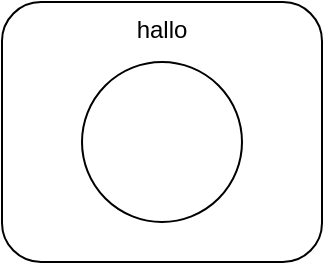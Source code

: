 <mxfile>
    <diagram id="BkYCoSpZ3rYJ0eWwJlQq" name="Page-1">
        <mxGraphModel dx="327" dy="232" grid="1" gridSize="10" guides="1" tooltips="1" connect="1" arrows="1" fold="1" page="1" pageScale="1" pageWidth="850" pageHeight="1100" math="0" shadow="0">
            <root>
                <mxCell id="0"/>
                <mxCell id="1" parent="0"/>
                <mxCell id="2" value="hallo" style="rounded=1;whiteSpace=wrap;html=1;verticalAlign=top;container=1;" vertex="1" parent="1">
                    <mxGeometry x="360" y="290" width="160" height="130" as="geometry">
                        <mxRectangle x="360" y="290" width="70" height="30" as="alternateBounds"/>
                    </mxGeometry>
                </mxCell>
                <mxCell id="3" value="" style="ellipse;whiteSpace=wrap;html=1;aspect=fixed;" vertex="1" parent="2">
                    <mxGeometry x="40" y="30" width="80" height="80" as="geometry"/>
                </mxCell>
            </root>
        </mxGraphModel>
    </diagram>
</mxfile>